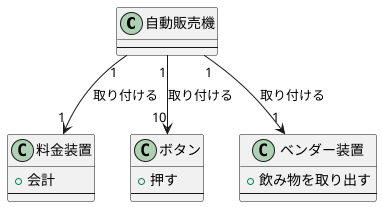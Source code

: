 @startuml  演6-4-1_クラス図_自動販売機
class 自動販売機 {
---
}

class 料金装置 {
    +会計
---
}
class ボタン {
    +押す
---
}
class ベンダー装置 {
    +飲み物を取り出す
---
}
自動販売機 "1" --> "10" ボタン:取り付ける
自動販売機 "1" --> "1" ベンダー装置:取り付ける
自動販売機 "1" --> "1" 料金装置:取り付ける

@enduml